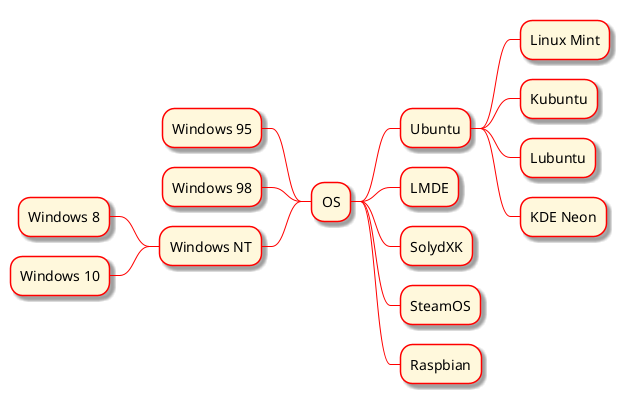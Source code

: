 @startmindmap
<style>
    node {
        lineColor: #FF0000;
        backgroundColor: #FFF8DC;
    }

    arrow {
        lineColor: #FF0000;
    }
</style>
skinparam shadowing true

+ OS
++ Ubuntu
+++ Linux Mint
+++ Kubuntu
+++ Lubuntu
+++ KDE Neon
++ LMDE
++ SolydXK
++ SteamOS
++ Raspbian
-- Windows 95
-- Windows 98
-- Windows NT
--- Windows 8
--- Windows 10
@endmindmap
